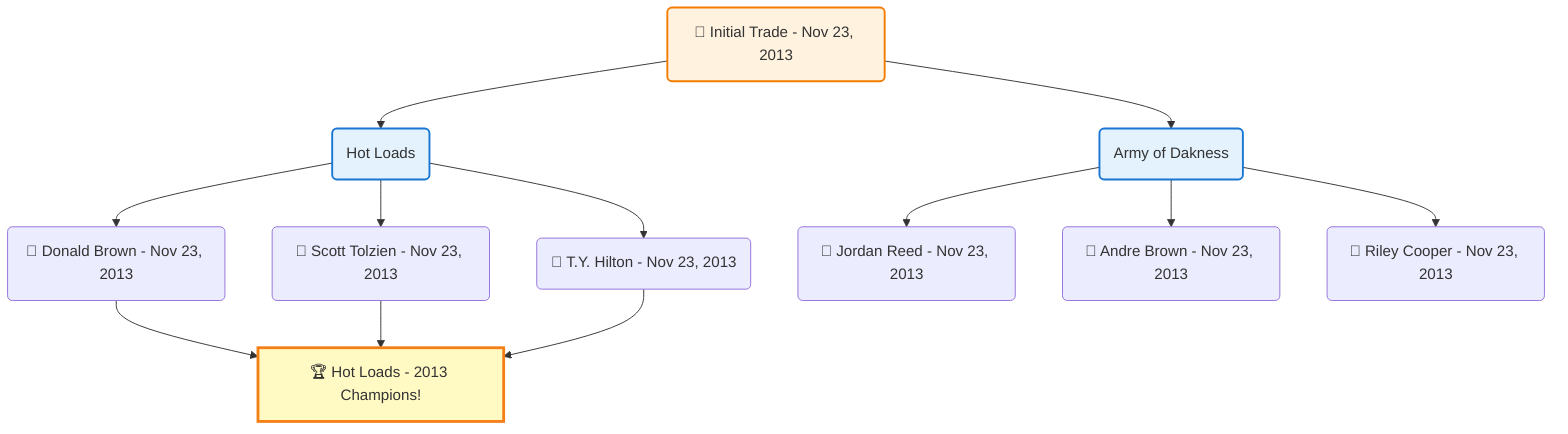 flowchart TD

    TRADE_MAIN("🔄 Initial Trade - Nov 23, 2013")
    TEAM_1("Hot Loads")
    TEAM_2("Army of Dakness")
    NODE_3ae05b6b-76fe-4e9f-84d0-145459bb4590("🔄 Donald Brown - Nov 23, 2013")
    CHAMP_8e9f18ff-62c3-40e8-bb10-32f74cf4ee33_2013["🏆 Hot Loads - 2013 Champions!"]
    NODE_b3a14ee6-4268-4177-aaaf-2d2e072635c6("🔄 Scott Tolzien - Nov 23, 2013")
    NODE_3e533fcb-2947-4afb-adc6-300469202a59("🔄 Jordan Reed - Nov 23, 2013")
    NODE_f300c330-5f52-40f7-953e-375ce7ddbd06("🔄 T.Y. Hilton - Nov 23, 2013")
    NODE_f80d1716-ac4e-4ac8-bd9b-80643adeebd8("🔄 Andre Brown - Nov 23, 2013")
    NODE_d585fae3-df18-4f45-9d49-a582a653cefa("🔄 Riley Cooper - Nov 23, 2013")

    TRADE_MAIN --> TEAM_1
    TRADE_MAIN --> TEAM_2
    TEAM_1 --> NODE_3ae05b6b-76fe-4e9f-84d0-145459bb4590
    NODE_3ae05b6b-76fe-4e9f-84d0-145459bb4590 --> CHAMP_8e9f18ff-62c3-40e8-bb10-32f74cf4ee33_2013
    TEAM_1 --> NODE_b3a14ee6-4268-4177-aaaf-2d2e072635c6
    NODE_b3a14ee6-4268-4177-aaaf-2d2e072635c6 --> CHAMP_8e9f18ff-62c3-40e8-bb10-32f74cf4ee33_2013
    TEAM_2 --> NODE_3e533fcb-2947-4afb-adc6-300469202a59
    TEAM_1 --> NODE_f300c330-5f52-40f7-953e-375ce7ddbd06
    NODE_f300c330-5f52-40f7-953e-375ce7ddbd06 --> CHAMP_8e9f18ff-62c3-40e8-bb10-32f74cf4ee33_2013
    TEAM_2 --> NODE_f80d1716-ac4e-4ac8-bd9b-80643adeebd8
    TEAM_2 --> NODE_d585fae3-df18-4f45-9d49-a582a653cefa

    %% Node styling
    classDef teamNode fill:#e3f2fd,stroke:#1976d2,stroke-width:2px
    classDef tradeNode fill:#fff3e0,stroke:#f57c00,stroke-width:2px
    classDef playerNode fill:#f3e5f5,stroke:#7b1fa2,stroke-width:1px
    classDef nonRootPlayerNode fill:#f5f5f5,stroke:#757575,stroke-width:1px
    classDef endNode fill:#ffebee,stroke:#c62828,stroke-width:2px
    classDef waiverNode fill:#e8f5e8,stroke:#388e3c,stroke-width:2px
    classDef championshipNode fill:#fff9c4,stroke:#f57f17,stroke-width:3px

    class TEAM_1,TEAM_2 teamNode
    class CHAMP_8e9f18ff-62c3-40e8-bb10-32f74cf4ee33_2013 championshipNode
    class TRADE_MAIN tradeNode